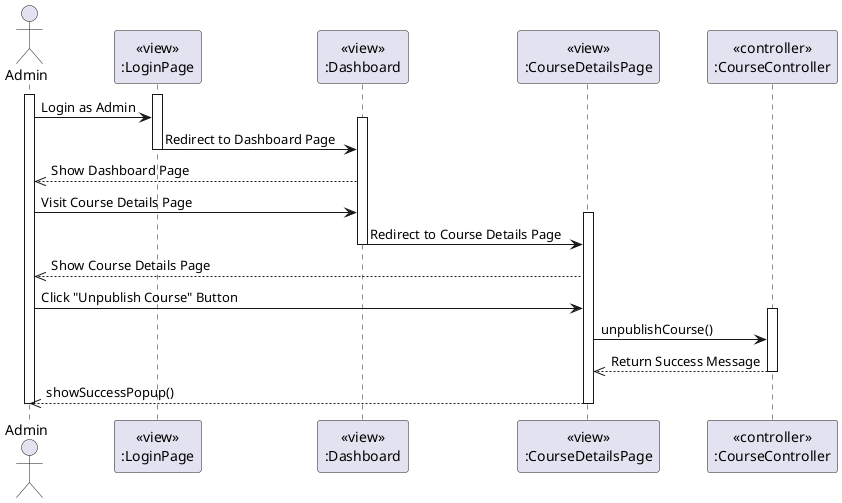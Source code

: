 @startuml UnpublishCourse
actor Admin
participant LoginPageView [
  <<view>>
  :LoginPage
]

participant DashboardView [
  <<view>>
  :Dashboard
]

participant CourseDetailsView [
  <<view>>
  :CourseDetailsPage
]

participant CourseController [
  <<controller>>
  :CourseController
]

activate Admin
activate LoginPageView
Admin -> LoginPageView: Login as Admin
activate DashboardView
LoginPageView -> DashboardView: Redirect to Dashboard Page
deactivate LoginPageView

DashboardView -->> Admin: Show Dashboard Page

Admin -> DashboardView: Visit Course Details Page
activate CourseDetailsView
DashboardView -> CourseDetailsView: Redirect to Course Details Page
deactivate DashboardView

CourseDetailsView -->> Admin: Show Course Details Page

Admin -> CourseDetailsView: Click "Unpublish Course" Button

activate CourseController
CourseDetailsView -> CourseController: unpublishCourse()
CourseController -->> CourseDetailsView: Return Success Message
deactivate CourseController

CourseDetailsView -->> Admin: showSuccessPopup()

deactivate Admin
deactivate CourseDetailsView
@enduml
